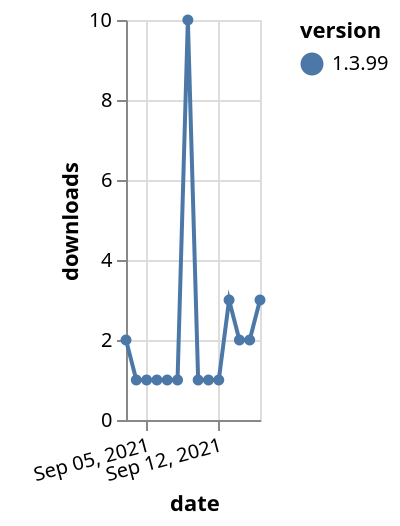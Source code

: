 {"$schema": "https://vega.github.io/schema/vega-lite/v5.json", "description": "A simple bar chart with embedded data.", "data": {"values": [{"date": "2021-09-03", "total": 544, "delta": 2, "version": "1.3.99"}, {"date": "2021-09-04", "total": 545, "delta": 1, "version": "1.3.99"}, {"date": "2021-09-05", "total": 546, "delta": 1, "version": "1.3.99"}, {"date": "2021-09-06", "total": 547, "delta": 1, "version": "1.3.99"}, {"date": "2021-09-07", "total": 548, "delta": 1, "version": "1.3.99"}, {"date": "2021-09-08", "total": 549, "delta": 1, "version": "1.3.99"}, {"date": "2021-09-09", "total": 559, "delta": 10, "version": "1.3.99"}, {"date": "2021-09-10", "total": 560, "delta": 1, "version": "1.3.99"}, {"date": "2021-09-11", "total": 561, "delta": 1, "version": "1.3.99"}, {"date": "2021-09-12", "total": 562, "delta": 1, "version": "1.3.99"}, {"date": "2021-09-13", "total": 565, "delta": 3, "version": "1.3.99"}, {"date": "2021-09-14", "total": 567, "delta": 2, "version": "1.3.99"}, {"date": "2021-09-15", "total": 569, "delta": 2, "version": "1.3.99"}, {"date": "2021-09-16", "total": 572, "delta": 3, "version": "1.3.99"}]}, "width": "container", "mark": {"type": "line", "point": {"filled": true}}, "encoding": {"x": {"field": "date", "type": "temporal", "timeUnit": "yearmonthdate", "title": "date", "axis": {"labelAngle": -15}}, "y": {"field": "delta", "type": "quantitative", "title": "downloads"}, "color": {"field": "version", "type": "nominal"}, "tooltip": {"field": "delta"}}}